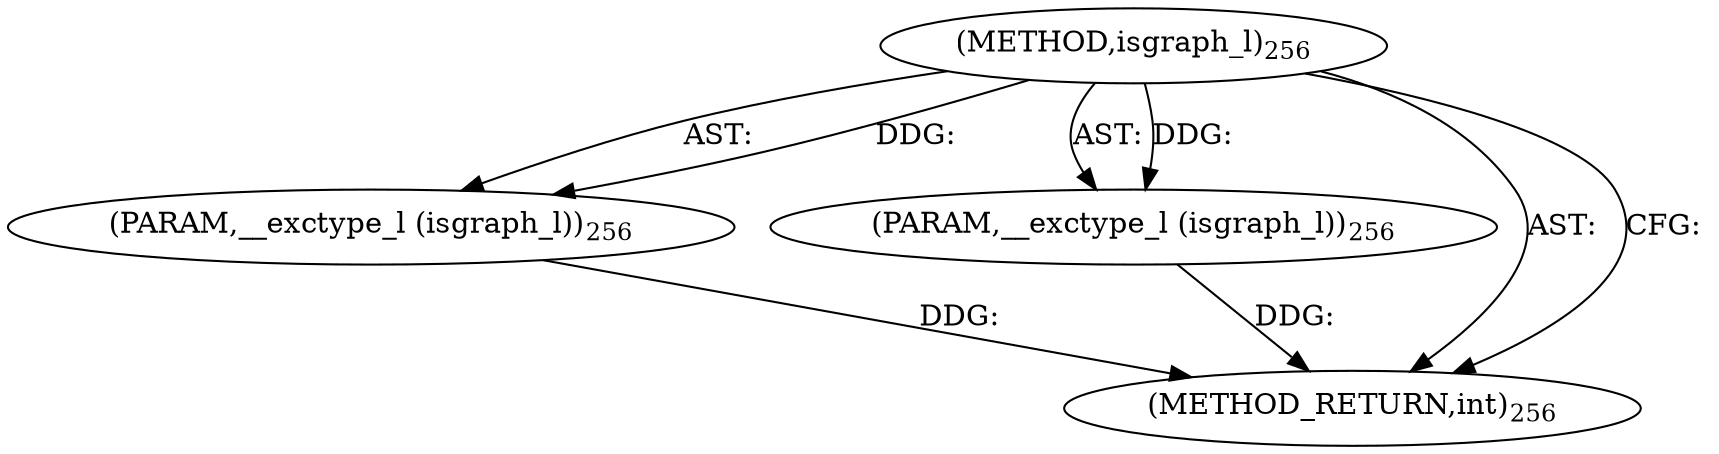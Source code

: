 digraph "isgraph_l" {  
"3028" [label = <(METHOD,isgraph_l)<SUB>256</SUB>> ]
"3029" [label = <(PARAM,__exctype_l (isgraph_l))<SUB>256</SUB>> ]
"3030" [label = <(PARAM,__exctype_l (isgraph_l))<SUB>256</SUB>> ]
"3031" [label = <(METHOD_RETURN,int)<SUB>256</SUB>> ]
  "3028" -> "3029"  [ label = "AST: "] 
  "3028" -> "3030"  [ label = "AST: "] 
  "3028" -> "3031"  [ label = "AST: "] 
  "3028" -> "3031"  [ label = "CFG: "] 
  "3029" -> "3031"  [ label = "DDG: "] 
  "3030" -> "3031"  [ label = "DDG: "] 
  "3028" -> "3029"  [ label = "DDG: "] 
  "3028" -> "3030"  [ label = "DDG: "] 
}
